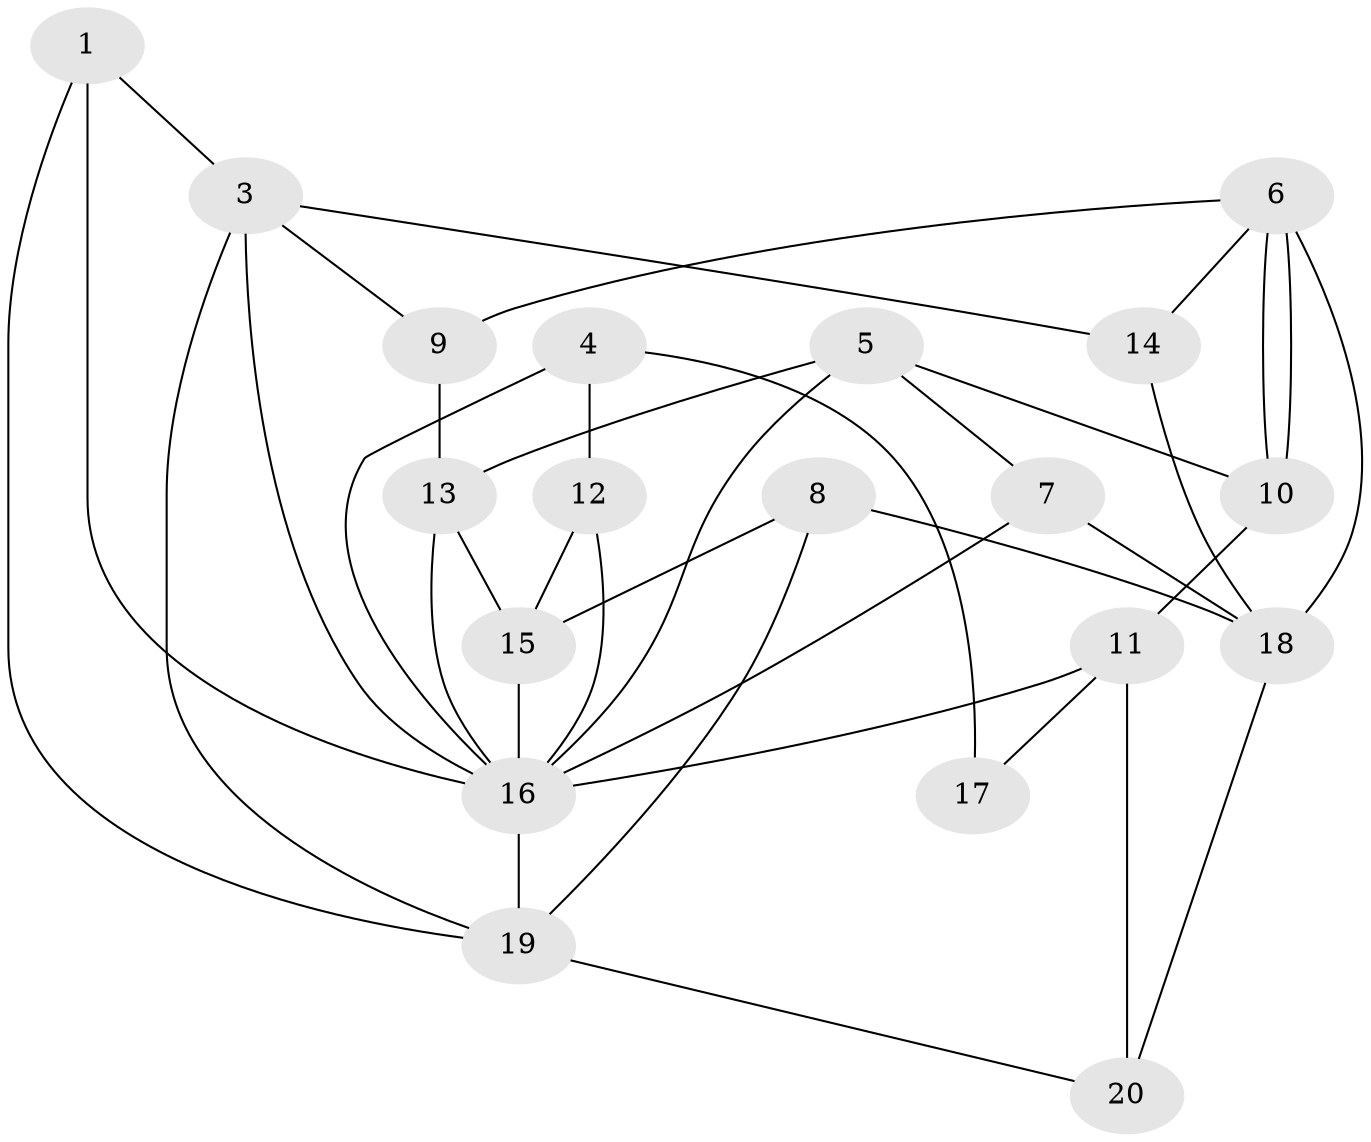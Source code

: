 // Generated by graph-tools (version 1.1) at 2025/46/02/15/25 05:46:28]
// undirected, 19 vertices, 38 edges
graph export_dot {
graph [start="1"]
  node [color=gray90,style=filled];
  1;
  3;
  4;
  5;
  6;
  7;
  8;
  9;
  10;
  11;
  12;
  13;
  14;
  15;
  16;
  17 [super="+2"];
  18;
  19 [super="+2"];
  20;
  1 -- 19;
  1 -- 16;
  1 -- 3;
  3 -- 19;
  3 -- 9;
  3 -- 14;
  3 -- 16;
  4 -- 12;
  4 -- 16;
  4 -- 17;
  5 -- 13;
  5 -- 16;
  5 -- 7;
  5 -- 10;
  6 -- 18;
  6 -- 10;
  6 -- 10;
  6 -- 9;
  6 -- 14;
  7 -- 18;
  7 -- 16;
  8 -- 19;
  8 -- 15;
  8 -- 18;
  9 -- 13;
  10 -- 11;
  11 -- 16;
  11 -- 17;
  11 -- 20;
  12 -- 16;
  12 -- 15;
  13 -- 16;
  13 -- 15;
  14 -- 18;
  15 -- 16;
  16 -- 19;
  18 -- 20;
  19 -- 20;
}
